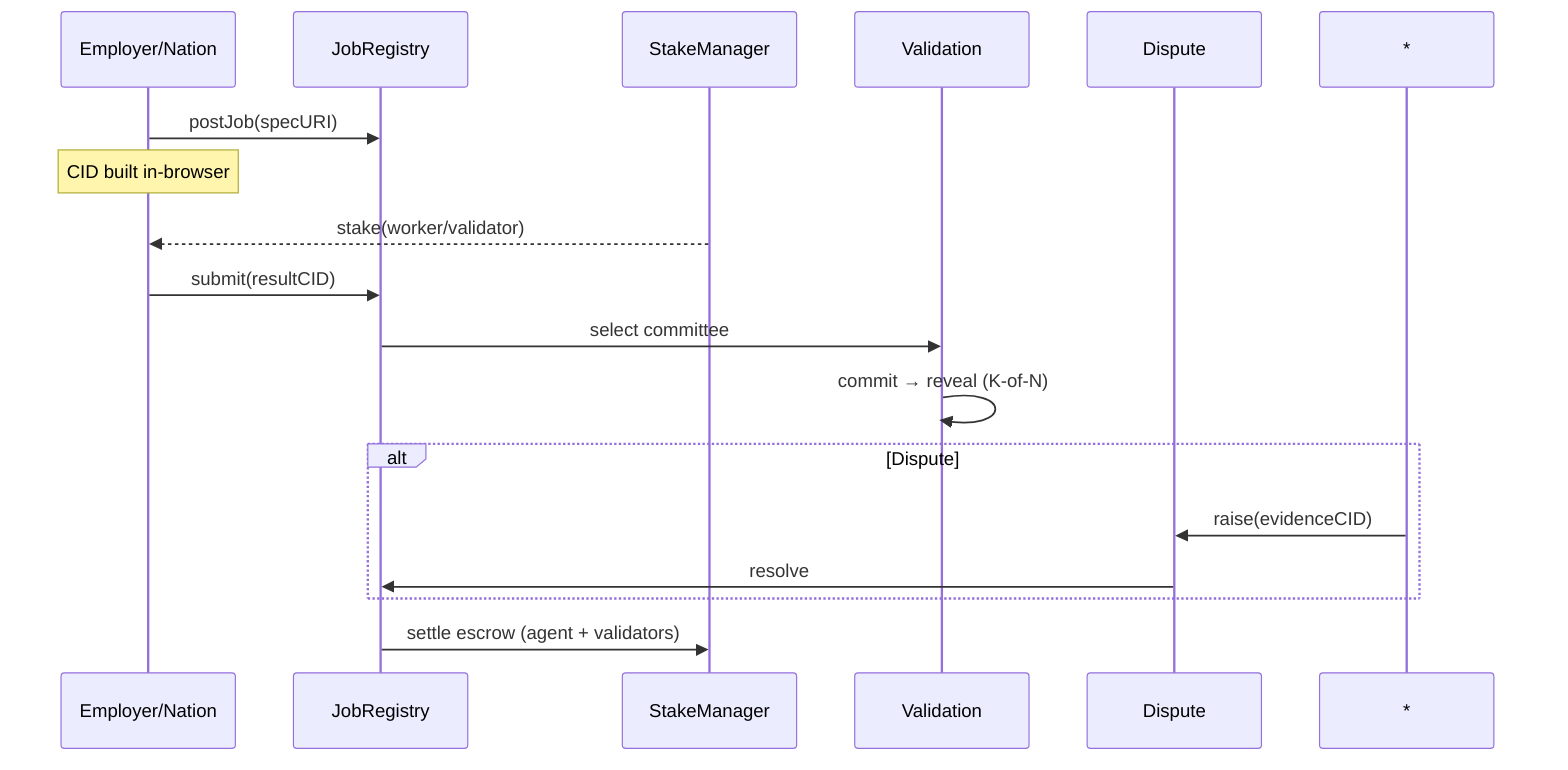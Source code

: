 sequenceDiagram
  participant Employer as Employer/Nation
  participant Registry as JobRegistry
  participant Stake as StakeManager
  participant Validation
  participant Dispute
  Employer->>Registry: postJob(specURI)
  Note over Employer: CID built in-browser
  Stake-->>Employer: stake(worker/validator)
  Employer->>Registry: submit(resultCID)
  Registry->>Validation: select committee
  Validation->>Validation: commit → reveal (K-of-N)
  alt Dispute
    *->>Dispute: raise(evidenceCID)
    Dispute->>Registry: resolve
  end
  Registry->>Stake: settle escrow (agent + validators)